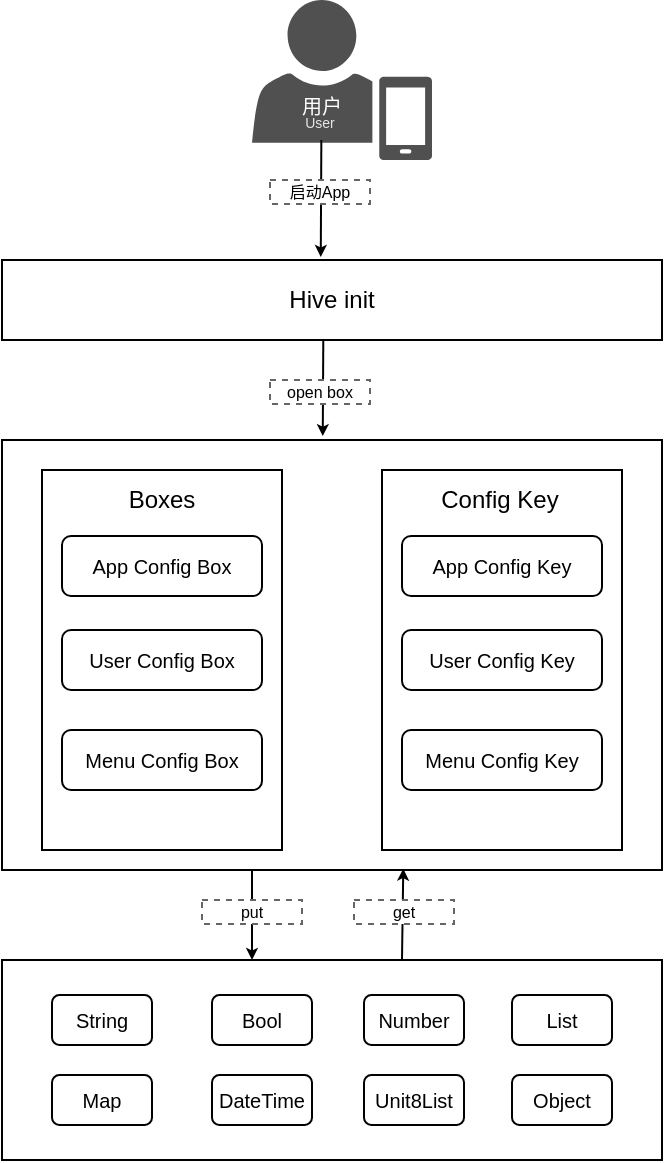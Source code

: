 <mxfile version="20.8.16" type="device" pages="2"><diagram name="存储组件架构图" id="Rx8GMcfvEwbBjk39G_Y7"><mxGraphModel dx="1494" dy="1034" grid="0" gridSize="10" guides="1" tooltips="1" connect="1" arrows="1" fold="1" page="1" pageScale="1" pageWidth="1200" pageHeight="1920" math="0" shadow="0"><root><mxCell id="0"/><mxCell id="1" parent="0"/><mxCell id="oc8C5QzwQQr7Kxq-yiu--18" value="" style="rounded=0;whiteSpace=wrap;html=1;fontSize=10;" parent="1" vertex="1"><mxGeometry x="390" y="310" width="330" height="215" as="geometry"/></mxCell><mxCell id="oc8C5QzwQQr7Kxq-yiu--1" value="" style="sketch=0;pointerEvents=1;shadow=0;dashed=0;html=1;strokeColor=none;fillColor=#505050;labelPosition=center;verticalLabelPosition=bottom;verticalAlign=top;outlineConnect=0;align=center;shape=mxgraph.office.users.mobile_user;" parent="1" vertex="1"><mxGeometry x="515" y="90" width="90" height="80" as="geometry"/></mxCell><mxCell id="oc8C5QzwQQr7Kxq-yiu--2" value="&lt;font color=&quot;#ffffff&quot; style=&quot;font-size: 10px;&quot;&gt;用户&lt;/font&gt;" style="text;html=1;strokeColor=none;fillColor=none;align=center;verticalAlign=middle;whiteSpace=wrap;rounded=0;fontSize=10;" parent="1" vertex="1"><mxGeometry x="515" y="133" width="70" height="20" as="geometry"/></mxCell><mxCell id="oc8C5QzwQQr7Kxq-yiu--3" value="&lt;font color=&quot;#e6e6e6&quot; style=&quot;font-size: 7px;&quot;&gt;User&lt;/font&gt;" style="text;html=1;strokeColor=none;fillColor=none;align=center;verticalAlign=middle;whiteSpace=wrap;rounded=0;fontSize=7;" parent="1" vertex="1"><mxGeometry x="514" y="147" width="70" height="10" as="geometry"/></mxCell><mxCell id="oc8C5QzwQQr7Kxq-yiu--4" value="" style="endArrow=classic;html=1;rounded=0;fontSize=7;fontColor=#000000;entryX=0.483;entryY=-0.038;entryDx=0;entryDy=0;startSize=3;endSize=3;targetPerimeterSpacing=0;entryPerimeter=0;" parent="1" target="oc8C5QzwQQr7Kxq-yiu--6" edge="1"><mxGeometry width="50" height="50" relative="1" as="geometry"><mxPoint x="549.67" y="160" as="sourcePoint"/><mxPoint x="548.695" y="220" as="targetPoint"/></mxGeometry></mxCell><mxCell id="oc8C5QzwQQr7Kxq-yiu--5" value="&lt;font style=&quot;font-size: 8px;&quot;&gt;启动App&lt;/font&gt;" style="text;html=1;strokeColor=#666666;fillColor=default;align=center;verticalAlign=middle;whiteSpace=wrap;rounded=0;fontSize=7;fontColor=#000000;dashed=1;" parent="1" vertex="1"><mxGeometry x="524" y="180" width="50" height="12" as="geometry"/></mxCell><mxCell id="oc8C5QzwQQr7Kxq-yiu--6" value="Hive init" style="rounded=0;whiteSpace=wrap;html=1;" parent="1" vertex="1"><mxGeometry x="390" y="220" width="330" height="40" as="geometry"/></mxCell><mxCell id="oc8C5QzwQQr7Kxq-yiu--7" value="" style="rounded=0;whiteSpace=wrap;html=1;" parent="1" vertex="1"><mxGeometry x="410" y="325" width="120" height="190" as="geometry"/></mxCell><mxCell id="oc8C5QzwQQr7Kxq-yiu--8" value="Boxes" style="text;html=1;strokeColor=none;fillColor=none;align=center;verticalAlign=middle;whiteSpace=wrap;rounded=0;" parent="1" vertex="1"><mxGeometry x="440" y="325" width="60" height="30" as="geometry"/></mxCell><mxCell id="oc8C5QzwQQr7Kxq-yiu--9" value="App Config Box" style="rounded=1;whiteSpace=wrap;html=1;fontSize=10;" parent="1" vertex="1"><mxGeometry x="420" y="358" width="100" height="30" as="geometry"/></mxCell><mxCell id="oc8C5QzwQQr7Kxq-yiu--10" value="User Config Box" style="rounded=1;whiteSpace=wrap;html=1;fontSize=10;" parent="1" vertex="1"><mxGeometry x="420" y="405" width="100" height="30" as="geometry"/></mxCell><mxCell id="oc8C5QzwQQr7Kxq-yiu--11" value="Menu Config Box" style="rounded=1;whiteSpace=wrap;html=1;fontSize=10;" parent="1" vertex="1"><mxGeometry x="420" y="455" width="100" height="30" as="geometry"/></mxCell><mxCell id="oc8C5QzwQQr7Kxq-yiu--13" value="" style="rounded=0;whiteSpace=wrap;html=1;fontSize=10;" parent="1" vertex="1"><mxGeometry x="580" y="325" width="120" height="190" as="geometry"/></mxCell><mxCell id="oc8C5QzwQQr7Kxq-yiu--14" value="Config Key" style="text;html=1;strokeColor=none;fillColor=none;align=center;verticalAlign=middle;whiteSpace=wrap;rounded=0;" parent="1" vertex="1"><mxGeometry x="599" y="325" width="80" height="30" as="geometry"/></mxCell><mxCell id="oc8C5QzwQQr7Kxq-yiu--15" value="App Config Key" style="rounded=1;whiteSpace=wrap;html=1;fontSize=10;" parent="1" vertex="1"><mxGeometry x="590" y="358" width="100" height="30" as="geometry"/></mxCell><mxCell id="oc8C5QzwQQr7Kxq-yiu--16" value="User Config Key" style="rounded=1;whiteSpace=wrap;html=1;fontSize=10;" parent="1" vertex="1"><mxGeometry x="590" y="405" width="100" height="30" as="geometry"/></mxCell><mxCell id="oc8C5QzwQQr7Kxq-yiu--17" value="Menu Config Key" style="rounded=1;whiteSpace=wrap;html=1;fontSize=10;" parent="1" vertex="1"><mxGeometry x="590" y="455" width="100" height="30" as="geometry"/></mxCell><mxCell id="oc8C5QzwQQr7Kxq-yiu--19" value="" style="endArrow=classic;html=1;rounded=0;fontSize=10;entryX=0.486;entryY=-0.009;entryDx=0;entryDy=0;entryPerimeter=0;startSize=3;endSize=3;" parent="1" target="oc8C5QzwQQr7Kxq-yiu--18" edge="1"><mxGeometry width="50" height="50" relative="1" as="geometry"><mxPoint x="550.645" y="260" as="sourcePoint"/><mxPoint x="500.645" y="210" as="targetPoint"/></mxGeometry></mxCell><mxCell id="oc8C5QzwQQr7Kxq-yiu--20" value="&lt;span style=&quot;font-size: 8px;&quot;&gt;open box&lt;/span&gt;" style="text;html=1;strokeColor=#666666;fillColor=default;align=center;verticalAlign=middle;whiteSpace=wrap;rounded=0;fontSize=7;fontColor=#000000;dashed=1;" parent="1" vertex="1"><mxGeometry x="524" y="280" width="50" height="12" as="geometry"/></mxCell><mxCell id="oc8C5QzwQQr7Kxq-yiu--21" value="" style="rounded=0;whiteSpace=wrap;html=1;fontSize=10;" parent="1" vertex="1"><mxGeometry x="390" y="570" width="330" height="100" as="geometry"/></mxCell><mxCell id="oc8C5QzwQQr7Kxq-yiu--22" value="" style="endArrow=classic;html=1;rounded=0;fontSize=10;startSize=3;endSize=3;entryX=0.5;entryY=0;entryDx=0;entryDy=0;startArrow=none;" parent="1" source="oc8C5QzwQQr7Kxq-yiu--23" edge="1"><mxGeometry width="50" height="50" relative="1" as="geometry"><mxPoint x="515" y="525" as="sourcePoint"/><mxPoint x="515.0" y="570" as="targetPoint"/></mxGeometry></mxCell><mxCell id="oc8C5QzwQQr7Kxq-yiu--24" value="" style="endArrow=none;html=1;rounded=0;fontSize=10;startSize=3;endSize=3;entryX=0.5;entryY=0;entryDx=0;entryDy=0;" parent="1" target="oc8C5QzwQQr7Kxq-yiu--23" edge="1"><mxGeometry width="50" height="50" relative="1" as="geometry"><mxPoint x="515.0" y="525" as="sourcePoint"/><mxPoint x="515.0" y="570" as="targetPoint"/></mxGeometry></mxCell><mxCell id="oc8C5QzwQQr7Kxq-yiu--23" value="&lt;span style=&quot;font-size: 8px;&quot;&gt;put&lt;/span&gt;" style="text;html=1;strokeColor=#666666;fillColor=default;align=center;verticalAlign=middle;whiteSpace=wrap;rounded=0;fontSize=7;fontColor=#000000;dashed=1;" parent="1" vertex="1"><mxGeometry x="490" y="540" width="50" height="12" as="geometry"/></mxCell><mxCell id="oc8C5QzwQQr7Kxq-yiu--25" value="" style="endArrow=classic;html=1;rounded=0;fontSize=10;startSize=3;endSize=3;entryX=0.608;entryY=0.997;entryDx=0;entryDy=0;entryPerimeter=0;" parent="1" edge="1"><mxGeometry width="50" height="50" relative="1" as="geometry"><mxPoint x="590" y="570" as="sourcePoint"/><mxPoint x="590.64" y="524.355" as="targetPoint"/></mxGeometry></mxCell><mxCell id="oc8C5QzwQQr7Kxq-yiu--27" value="&lt;span style=&quot;font-size: 8px;&quot;&gt;get&lt;/span&gt;" style="text;html=1;strokeColor=#666666;fillColor=default;align=center;verticalAlign=middle;whiteSpace=wrap;rounded=0;fontSize=7;fontColor=#000000;dashed=1;" parent="1" vertex="1"><mxGeometry x="566" y="540" width="50" height="12" as="geometry"/></mxCell><mxCell id="oc8C5QzwQQr7Kxq-yiu--28" value="String" style="rounded=1;whiteSpace=wrap;html=1;fontSize=10;" parent="1" vertex="1"><mxGeometry x="415" y="587.5" width="50" height="25" as="geometry"/></mxCell><mxCell id="oc8C5QzwQQr7Kxq-yiu--30" value="Bool" style="rounded=1;whiteSpace=wrap;html=1;fontSize=10;" parent="1" vertex="1"><mxGeometry x="495" y="587.5" width="50" height="25" as="geometry"/></mxCell><mxCell id="oc8C5QzwQQr7Kxq-yiu--31" value="Number" style="rounded=1;whiteSpace=wrap;html=1;fontSize=10;" parent="1" vertex="1"><mxGeometry x="571" y="587.5" width="50" height="25" as="geometry"/></mxCell><mxCell id="oc8C5QzwQQr7Kxq-yiu--32" value="List" style="rounded=1;whiteSpace=wrap;html=1;fontSize=10;" parent="1" vertex="1"><mxGeometry x="645" y="587.5" width="50" height="25" as="geometry"/></mxCell><mxCell id="oc8C5QzwQQr7Kxq-yiu--33" value="Map" style="rounded=1;whiteSpace=wrap;html=1;fontSize=10;" parent="1" vertex="1"><mxGeometry x="415" y="627.5" width="50" height="25" as="geometry"/></mxCell><mxCell id="oc8C5QzwQQr7Kxq-yiu--34" value="DateTime" style="rounded=1;whiteSpace=wrap;html=1;fontSize=10;" parent="1" vertex="1"><mxGeometry x="495" y="627.5" width="50" height="25" as="geometry"/></mxCell><mxCell id="oc8C5QzwQQr7Kxq-yiu--35" value="Unit8List" style="rounded=1;whiteSpace=wrap;html=1;fontSize=10;" parent="1" vertex="1"><mxGeometry x="571" y="627.5" width="50" height="25" as="geometry"/></mxCell><mxCell id="oc8C5QzwQQr7Kxq-yiu--36" value="Object" style="rounded=1;whiteSpace=wrap;html=1;fontSize=10;" parent="1" vertex="1"><mxGeometry x="645" y="627.5" width="50" height="25" as="geometry"/></mxCell></root></mxGraphModel></diagram><diagram id="ZYyKy2B8NeP6BpZICjlD" name="国际化组件架构图"><mxGraphModel dx="964" dy="667" grid="1" gridSize="10" guides="1" tooltips="1" connect="1" arrows="1" fold="1" page="1" pageScale="1" pageWidth="1200" pageHeight="1920" math="0" shadow="0"><root><mxCell id="0"/><mxCell id="1" parent="0"/><mxCell id="uTlUJ_mTf28cc5gnag1c-1" value="" style="rounded=0;whiteSpace=wrap;html=1;" vertex="1" parent="1"><mxGeometry x="340" y="350" width="450" height="90" as="geometry"/></mxCell><mxCell id="uTlUJ_mTf28cc5gnag1c-2" value="Translations" style="rounded=1;whiteSpace=wrap;html=1;" vertex="1" parent="1"><mxGeometry x="365" y="390" width="110" height="30" as="geometry"/></mxCell><mxCell id="uTlUJ_mTf28cc5gnag1c-3" value="Localizations Delegates" style="rounded=1;whiteSpace=wrap;html=1;" vertex="1" parent="1"><mxGeometry x="495" y="390" width="140" height="30" as="geometry"/></mxCell><mxCell id="uTlUJ_mTf28cc5gnag1c-4" value="Fallback Local" style="rounded=1;whiteSpace=wrap;html=1;" vertex="1" parent="1"><mxGeometry x="655" y="390" width="110" height="30" as="geometry"/></mxCell><mxCell id="uTlUJ_mTf28cc5gnag1c-5" value="" style="rounded=0;whiteSpace=wrap;html=1;" vertex="1" parent="1"><mxGeometry x="340" y="500" width="450" height="70" as="geometry"/></mxCell><mxCell id="ZNoxTmOfJPkAn7AImVnZ-1" value="" style="endArrow=classic;html=1;rounded=0;startSize=3;endSize=3;" edge="1" parent="1"><mxGeometry width="50" height="50" relative="1" as="geometry"><mxPoint x="560.645" y="440" as="sourcePoint"/><mxPoint x="560.645" y="500" as="targetPoint"/></mxGeometry></mxCell><mxCell id="ZNoxTmOfJPkAn7AImVnZ-2" value="&lt;span style=&quot;font-size: 8px;&quot;&gt;translation service&lt;/span&gt;" style="text;html=1;strokeColor=#666666;fillColor=default;align=center;verticalAlign=middle;whiteSpace=wrap;rounded=0;fontSize=7;fontColor=#000000;dashed=1;" vertex="1" parent="1"><mxGeometry x="522" y="462" width="76" height="12" as="geometry"/></mxCell><mxCell id="ZNoxTmOfJPkAn7AImVnZ-3" value="zh_CN" style="rounded=1;whiteSpace=wrap;html=1;" vertex="1" parent="1"><mxGeometry x="362" y="520" width="60" height="30" as="geometry"/></mxCell><mxCell id="ZNoxTmOfJPkAn7AImVnZ-4" value="en_US" style="rounded=1;whiteSpace=wrap;html=1;" vertex="1" parent="1"><mxGeometry x="450" y="520" width="60" height="30" as="geometry"/></mxCell><mxCell id="ZNoxTmOfJPkAn7AImVnZ-5" value="th_TH" style="rounded=1;whiteSpace=wrap;html=1;" vertex="1" parent="1"><mxGeometry x="535" y="520" width="60" height="30" as="geometry"/></mxCell><mxCell id="ZNoxTmOfJPkAn7AImVnZ-6" value="zh_HK" style="rounded=1;whiteSpace=wrap;html=1;" vertex="1" parent="1"><mxGeometry x="620" y="520" width="60" height="30" as="geometry"/></mxCell><mxCell id="ZNoxTmOfJPkAn7AImVnZ-7" value="km_KH" style="rounded=1;whiteSpace=wrap;html=1;" vertex="1" parent="1"><mxGeometry x="705" y="520" width="60" height="30" as="geometry"/></mxCell><mxCell id="ZNoxTmOfJPkAn7AImVnZ-8" value="" style="rounded=0;whiteSpace=wrap;html=1;" vertex="1" parent="1"><mxGeometry x="340" y="620" width="450" height="90" as="geometry"/></mxCell><mxCell id="ZNoxTmOfJPkAn7AImVnZ-9" value="Main" style="text;html=1;strokeColor=none;fillColor=none;align=center;verticalAlign=middle;whiteSpace=wrap;rounded=0;" vertex="1" parent="1"><mxGeometry x="530" y="350" width="60" height="30" as="geometry"/></mxCell><mxCell id="ZNoxTmOfJPkAn7AImVnZ-10" value="Language" style="text;html=1;strokeColor=none;fillColor=none;align=center;verticalAlign=middle;whiteSpace=wrap;rounded=0;" vertex="1" parent="1"><mxGeometry x="530" y="620" width="60" height="30" as="geometry"/></mxCell><mxCell id="ZNoxTmOfJPkAn7AImVnZ-11" value="Save Language" style="rounded=1;whiteSpace=wrap;html=1;" vertex="1" parent="1"><mxGeometry x="360" y="660" width="110" height="30" as="geometry"/></mxCell><mxCell id="ZNoxTmOfJPkAn7AImVnZ-12" value="Get Language" style="rounded=1;whiteSpace=wrap;html=1;" vertex="1" parent="1"><mxGeometry x="485" y="660" width="110" height="30" as="geometry"/></mxCell><mxCell id="ZNoxTmOfJPkAn7AImVnZ-13" value="Select Country" style="rounded=1;whiteSpace=wrap;html=1;" vertex="1" parent="1"><mxGeometry x="610" y="660" width="110" height="30" as="geometry"/></mxCell><mxCell id="ZNoxTmOfJPkAn7AImVnZ-14" value="..." style="rounded=1;whiteSpace=wrap;html=1;" vertex="1" parent="1"><mxGeometry x="740" y="660" width="30" height="30" as="geometry"/></mxCell><mxCell id="ZNoxTmOfJPkAn7AImVnZ-15" value="" style="endArrow=classic;html=1;rounded=0;startSize=3;endSize=3;entryX=0.489;entryY=1;entryDx=0;entryDy=0;entryPerimeter=0;" edge="1" parent="1" target="uTlUJ_mTf28cc5gnag1c-5"><mxGeometry width="50" height="50" relative="1" as="geometry"><mxPoint x="560" y="620" as="sourcePoint"/><mxPoint x="610" y="570" as="targetPoint"/></mxGeometry></mxCell></root></mxGraphModel></diagram></mxfile>